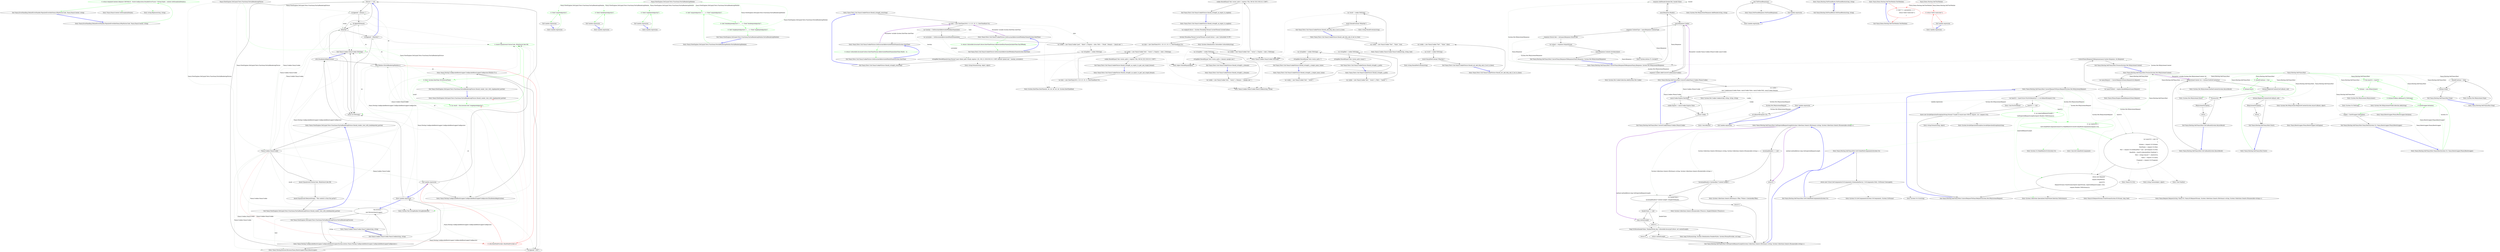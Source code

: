 digraph  {
d51 [cluster="Nancy.ErrorHandling.DefaultErrorHandler.PopulateErrorInfo(Nancy.HttpStatusCode, Nancy.NancyContext, string)", color=green, community=0, label="0: return templateContents.Replace(''[DETAILS]'', StaticConfiguration.DisableErrorTraces ? String.Empty : context.GetExceptionDetails());", span="108-108"];
d50 [cluster="Nancy.ErrorHandling.DefaultErrorHandler.PopulateErrorInfo(Nancy.HttpStatusCode, Nancy.NancyContext, string)", label="Entry Nancy.ErrorHandling.DefaultErrorHandler.PopulateErrorInfo(Nancy.HttpStatusCode, Nancy.NancyContext, string)", span="106-106"];
d52 [cluster="Nancy.ErrorHandling.DefaultErrorHandler.PopulateErrorInfo(Nancy.HttpStatusCode, Nancy.NancyContext, string)", label="Exit Nancy.ErrorHandling.DefaultErrorHandler.PopulateErrorInfo(Nancy.HttpStatusCode, Nancy.NancyContext, string)", span="106-106"];
d53 [cluster="Nancy.NancyContext.GetExceptionDetails()", label="Entry Nancy.NancyContext.GetExceptionDetails()", span="67-67"];
d54 [cluster="string.Replace(string, string)", label="Entry string.Replace(string, string)", span="0-0"];
m1_14 [cluster="Nancy.Cookies.NancyCookie.ToString()", file="NancyCookie.cs", label="Domain != null", span="65-65"];
m1_15 [cluster="Nancy.Cookies.NancyCookie.ToString()", file="NancyCookie.cs", label="sb.Append(''; domain='')", span="67-67"];
m1_16 [cluster="Nancy.Cookies.NancyCookie.ToString()", file="NancyCookie.cs", label="sb.Append(Domain)", span="68-68"];
m1_17 [cluster="Nancy.Cookies.NancyCookie.ToString()", file="NancyCookie.cs", label=HttpOnly, span="71-71"];
m1_18 [cluster="Nancy.Cookies.NancyCookie.ToString()", file="NancyCookie.cs", label="sb.Append(''; HttpOnly'')", span="73-73"];
m1_19 [cluster="Nancy.Cookies.NancyCookie.ToString()", file="NancyCookie.cs", label="return sb.ToString();", span="76-76"];
m1_24 [cluster="Nancy.ViewEngines.DotLiquid.Tests.Functional.PartialRenderingFixture.Should_render_view_with_singlequoted_partial()", color=green, community=0, file="NancyCookie.cs", label="0: Assert.Equal(result.StatusCode, HttpStatusCode.OK)", span="41-41"];
m1_26 [cluster="Nancy.ViewEngines.DotLiquid.Tests.Functional.PartialRenderingFixture.Should_render_view_with_singlequoted_partial()", file="NancyCookie.cs", label="Exit Nancy.ViewEngines.DotLiquid.Tests.Functional.PartialRenderingFixture.Should_render_view_with_singlequoted_partial()", span="34-34"];
m1_20 [cluster="Nancy.Cookies.NancyCookie.ToString()", file="NancyCookie.cs", label="Exit Nancy.Cookies.NancyCookie.ToString()", span="53-53"];
m1_13 [cluster="Nancy.Cookies.NancyCookie.ToString()", file="NancyCookie.cs", label="sb.Append('' GMT'')", span="62-62"];
m1_23 [cluster="Nancy.ViewEngines.DotLiquid.Tests.Functional.PartialRenderingFixture.Should_render_view_with_singlequoted_partial()", color=green, community=0, file="NancyCookie.cs", label="0: var result = this.browser.Get(''/singlequotedpartial'')", span="38-38"];
m1_2 [cluster="Nancy.ViewEngines.DotLiquid.Tests.Functional.PartialRenderingFixture.PartialRenderingFixture()", file="NancyCookie.cs", label="this.browser =\r\n                new Browser(bootstrapper)", span="17-18"];
m1_3 [cluster="Nancy.ViewEngines.DotLiquid.Tests.Functional.PartialRenderingFixture.PartialRenderingFixture()", file="NancyCookie.cs", label="Exit Nancy.ViewEngines.DotLiquid.Tests.Functional.PartialRenderingFixture.PartialRenderingFixture()", span="9-9"];
m1_4 [cluster="Nancy.Testing.ConfigurableBootstrapper.ConfigurableBootstrapper(System.Action<Nancy.Testing.ConfigurableBootstrapper.ConfigurableBoostrapperConfigurator>)", file="NancyCookie.cs", label="Entry Nancy.Testing.ConfigurableBootstrapper.ConfigurableBootstrapper(System.Action<Nancy.Testing.ConfigurableBootstrapper.ConfigurableBoostrapperConfigurator>)", span="42-42"];
m1_5 [cluster="Nancy.Testing.Browser.Browser(Nancy.Bootstrapper.INancyBootstrapper)", file="NancyCookie.cs", label="Entry Nancy.Testing.Browser.Browser(Nancy.Bootstrapper.INancyBootstrapper)", span="26-26"];
m1_6 [cluster="lambda expression", file="NancyCookie.cs", label="Entry lambda expression", span="11-15"];
m1_22 [cluster="Nancy.ViewEngines.DotLiquid.Tests.Functional.PartialRenderingFixture.Should_render_view_with_singlequoted_partial()", file="NancyCookie.cs", label="Entry Nancy.ViewEngines.DotLiquid.Tests.Functional.PartialRenderingFixture.Should_render_view_with_singlequoted_partial()", span="34-34"];
m1_27 [cluster="Nancy.ViewEngines.DotLiquid.Tests.Functional.PartialRenderingFixture.Should_render_view_with_doublequoted_partial()", file="NancyCookie.cs", label="Entry Nancy.ViewEngines.DotLiquid.Tests.Functional.PartialRenderingFixture.Should_render_view_with_doublequoted_partial()", span="46-46"];
m1_7 [cluster="lambda expression", file="NancyCookie.cs", label="with.DisableAutoRegistration()", span="12-12"];
m1_8 [cluster="lambda expression", file="NancyCookie.cs", label="with.Module<PartialRenderingModule>()", span="13-13"];
m1_9 [cluster="lambda expression", color=red, community=0, file="NancyCookie.cs", label="0: with.RootPathProvider<RootPathProvider>()", span="14-14"];
m1_11 [cluster="Nancy.Testing.ConfigurableBootstrapper.ConfigurableBoostrapperConfigurator.DisableAutoRegistration()", file="NancyCookie.cs", label="Entry Nancy.Testing.ConfigurableBootstrapper.ConfigurableBoostrapperConfigurator.DisableAutoRegistration()", span="577-577"];
m1_12 [cluster="Nancy.Testing.ConfigurableBootstrapper.ConfigurableBoostrapperConfigurator.Module<T>()", file="NancyCookie.cs", label="Entry Nancy.Testing.ConfigurableBootstrapper.ConfigurableBoostrapperConfigurator.Module<T>()", span="659-659"];
m1_10 [cluster="lambda expression", file="NancyCookie.cs", label="Exit lambda expression", span="11-15"];
m1_21 [cluster="System.Text.StringBuilder.StringBuilder(int)", file="NancyCookie.cs", label="Entry System.Text.StringBuilder.StringBuilder(int)", span="0-0"];
m1_25 [cluster="System.DateTime.ToUniversalTime()", color=green, community=0, file="NancyCookie.cs", label="0: Entry System.DateTime.ToUniversalTime()", span="0-0"];
m1_0 [cluster="Nancy.Cookies.NancyCookie.NancyCookie(string, string)", file="NancyCookie.cs", label="Entry Nancy.Cookies.NancyCookie.NancyCookie(string, string)", span="10-10"];
m1_1 [cluster="Nancy.Cookies.NancyCookie.NancyCookie(string, string)", file="NancyCookie.cs", label="Exit Nancy.Cookies.NancyCookie.NancyCookie(string, string)", span="10-10"];
m1_38 [cluster="lambda expression", color=green, community=0, file="NancyCookie.cs", label="0: View[''unquotedpartial'']", span="62-62"];
m1_37 [cluster="lambda expression", file="NancyCookie.cs", label="Entry lambda expression", span="62-62"];
m1_39 [cluster="lambda expression", file="NancyCookie.cs", label="Exit lambda expression", span="62-62"];
m1_41 [cluster="lambda expression", color=green, community=0, file="NancyCookie.cs", label="0: View[''doublequotedpartial'']", span="64-64"];
m1_40 [cluster="lambda expression", file="NancyCookie.cs", label="Entry lambda expression", span="64-64"];
m1_42 [cluster="lambda expression", file="NancyCookie.cs", label="Exit lambda expression", span="64-64"];
m1_44 [cluster="lambda expression", color=green, community=0, file="NancyCookie.cs", label="0: View[''singlequotedpartial'']", span="66-66"];
m1_43 [cluster="lambda expression", file="NancyCookie.cs", label="Entry lambda expression", span="66-66"];
m1_45 [cluster="lambda expression", file="NancyCookie.cs", label="Exit lambda expression", span="66-66"];
m1_28 [cluster="Nancy.ViewEngines.DotLiquid.Tests.Functional.PartialRenderingFixture.Should_render_view_with_doublequoted_partial()", file="NancyCookie.cs", label="Nancy.Cookies.NancyCookie", span=""];
m1_29 [cluster="Nancy.ViewEngines.DotLiquid.Tests.Functional.PartialRenderingFixture.Should_render_view_with_doublequoted_partial()", file="NancyCookie.cs", label="Assert.Equal(result.StatusCode, HttpStatusCode.OK)", span="53-53"];
m1_30 [cluster="Nancy.ViewEngines.DotLiquid.Tests.Functional.PartialRenderingFixture.Should_render_view_with_doublequoted_partial()", file="NancyCookie.cs", label="Assert.Equal(result.Body.AsString(), ''This content is from the partial'')", span="54-54"];
m1_31 [cluster="Nancy.ViewEngines.DotLiquid.Tests.Functional.PartialRenderingFixture.Should_render_view_with_doublequoted_partial()", file="NancyCookie.cs", label="Exit Nancy.ViewEngines.DotLiquid.Tests.Functional.PartialRenderingFixture.Should_render_view_with_doublequoted_partial()", span="46-46"];
m1_32 [cluster="Nancy.ViewEngines.DotLiquid.Tests.Functional.PartialRenderingModule.PartialRenderingModule()", file="NancyCookie.cs", label="Entry Nancy.ViewEngines.DotLiquid.Tests.Functional.PartialRenderingModule.PartialRenderingModule()", span="60-60"];
m1_33 [cluster="Nancy.ViewEngines.DotLiquid.Tests.Functional.PartialRenderingModule.PartialRenderingModule()", color=green, community=0, file="NancyCookie.cs", label="0: Get[''/unquotedpartial''] = _ => View[''unquotedpartial'']", span="62-62"];
m1_34 [cluster="Nancy.ViewEngines.DotLiquid.Tests.Functional.PartialRenderingModule.PartialRenderingModule()", color=green, community=0, file="NancyCookie.cs", label="0: Get[''/doublequotedpartial''] = _ => View[''doublequotedpartial'']", span="64-64"];
m1_35 [cluster="Nancy.ViewEngines.DotLiquid.Tests.Functional.PartialRenderingModule.PartialRenderingModule()", color=green, community=0, file="NancyCookie.cs", label="0: Get[''/singlequotedpartial''] = _ => View[''singlequotedpartial'']", span="66-66"];
m1_36 [cluster="Nancy.ViewEngines.DotLiquid.Tests.Functional.PartialRenderingModule.PartialRenderingModule()", file="NancyCookie.cs", label="Exit Nancy.ViewEngines.DotLiquid.Tests.Functional.PartialRenderingModule.PartialRenderingModule()", span="60-60"];
m1_46 [file="NancyCookie.cs", label="Nancy.ViewEngines.DotLiquid.Tests.Functional.PartialRenderingFixture", span=""];
m1_47 [file="NancyCookie.cs", label="Nancy.ViewEngines.DotLiquid.Tests.Functional.PartialRenderingModule", span=""];
m2_32 [cluster="Nancy.Tests.Unit.NancyCookieFixture.Should_stringify_everyting()", file="NancyCookieFixture.cs", label="Entry Nancy.Tests.Unit.NancyCookieFixture.Should_stringify_everyting()", span="84-84"];
m2_33 [cluster="Nancy.Tests.Unit.NancyCookieFixture.Should_stringify_everyting()", file="NancyCookieFixture.cs", label="var date = new DateTime(2016, 11, 8, 9, 10, 11, DateTimeKind.Utc)", span="87-87"];
m2_34 [cluster="Nancy.Tests.Unit.NancyCookieFixture.Should_stringify_everyting()", file="NancyCookieFixture.cs", label="var tuesday = GetInvariantAbbreviatedWeekdayName(date)", span="88-88"];
m2_35 [cluster="Nancy.Tests.Unit.NancyCookieFixture.Should_stringify_everyting()", file="NancyCookieFixture.cs", label="var november = GetInvariantAbbreviatedMonthName(date)", span="89-89"];
m2_36 [cluster="Nancy.Tests.Unit.NancyCookieFixture.Should_stringify_everyting()", file="NancyCookieFixture.cs", label="var cookie = new NancyCookie(''paul'', ''blind'') { Expires = date, Path = ''/frank'', Domain = ''gmail.com'' }", span="90-90"];
m2_38 [cluster="Nancy.Tests.Unit.NancyCookieFixture.Should_stringify_everyting()", file="NancyCookieFixture.cs", label="stringified.ShouldEqual(string.Format(''paul=blind; path=/frank; expires={0}, 08-{1}-2016 09:10:11 GMT; domain=gmail.com'', tuesday, november))", span="96-96"];
m2_37 [cluster="Nancy.Tests.Unit.NancyCookieFixture.Should_stringify_everyting()", file="NancyCookieFixture.cs", label="var stringified = cookie.ToString()", span="93-93"];
m2_39 [cluster="Nancy.Tests.Unit.NancyCookieFixture.Should_stringify_everyting()", file="NancyCookieFixture.cs", label="Exit Nancy.Tests.Unit.NancyCookieFixture.Should_stringify_everyting()", span="84-84"];
m2_7 [cluster="object.ShouldEqual(object)", file="NancyCookieFixture.cs", label="Entry object.ShouldEqual(object)", span="80-80"];
m2_41 [cluster="Nancy.Tests.Unit.NancyCookieFixture.GetInvariantAbbreviatedMonthName(System.DateTime)", file="NancyCookieFixture.cs", label="Entry Nancy.Tests.Unit.NancyCookieFixture.GetInvariantAbbreviatedMonthName(System.DateTime)", span="119-119"];
m2_56 [cluster="Nancy.Tests.Unit.NancyCookieFixture.GetInvariantAbbreviatedMonthName(System.DateTime)", color=green, community=0, file="NancyCookieFixture.cs", label="0: return CultureInfo.InvariantCulture.DateTimeFormat.AbbreviatedMonthNames[dateTime.Month - 1];", span="121-121"];
m2_57 [cluster="Nancy.Tests.Unit.NancyCookieFixture.GetInvariantAbbreviatedMonthName(System.DateTime)", file="NancyCookieFixture.cs", label="Exit Nancy.Tests.Unit.NancyCookieFixture.GetInvariantAbbreviatedMonthName(System.DateTime)", span="119-119"];
m2_5 [cluster="Nancy.Cookies.NancyCookie.NancyCookie(string, string)", file="NancyCookieFixture.cs", label="Entry Nancy.Cookies.NancyCookie.NancyCookie(string, string)", span="10-10"];
m2_50 [cluster="Nancy.Tests.Unit.NancyCookieFixture.Should_add_http_only_if_set_to_true()", file="NancyCookieFixture.cs", label="Entry Nancy.Tests.Unit.NancyCookieFixture.Should_add_http_only_if_set_to_true()", span="110-110"];
m2_51 [cluster="Nancy.Tests.Unit.NancyCookieFixture.Should_add_http_only_if_set_to_true()", file="NancyCookieFixture.cs", label="var cookie = new NancyCookie(''Test'', ''Value'', true)", span="112-112"];
m2_52 [cluster="Nancy.Tests.Unit.NancyCookieFixture.Should_add_http_only_if_set_to_true()", file="NancyCookieFixture.cs", label="var result = cookie.ToString()", span="114-114"];
m2_53 [cluster="Nancy.Tests.Unit.NancyCookieFixture.Should_add_http_only_if_set_to_true()", file="NancyCookieFixture.cs", label="result.ShouldContain(''HttpOnly'')", span="116-116"];
m2_54 [cluster="Nancy.Tests.Unit.NancyCookieFixture.Should_add_http_only_if_set_to_true()", file="NancyCookieFixture.cs", label="Exit Nancy.Tests.Unit.NancyCookieFixture.Should_add_http_only_if_set_to_true()", span="110-110"];
m2_14 [cluster="Nancy.Tests.Unit.NancyCookieFixture.Should_stringify_an_expiry_to_english()", file="NancyCookieFixture.cs", label="Entry Nancy.Tests.Unit.NancyCookieFixture.Should_stringify_an_expiry_to_english()", span="36-36"];
m2_15 [cluster="Nancy.Tests.Unit.NancyCookieFixture.Should_stringify_an_expiry_to_english()", file="NancyCookieFixture.cs", label="var originalCulture = System.Threading.Thread.CurrentThread.CurrentCulture", span="38-38"];
m2_16 [cluster="Nancy.Tests.Unit.NancyCookieFixture.Should_stringify_an_expiry_to_english()", file="NancyCookieFixture.cs", label="System.Threading.Thread.CurrentThread.CurrentCulture = new CultureInfo(''fr-FR'')", span="42-42"];
m2_17 [cluster="Nancy.Tests.Unit.NancyCookieFixture.Should_stringify_an_expiry_to_english()", file="NancyCookieFixture.cs", label="var date = new DateTime(2015, 10, 8, 9, 10, 11, DateTimeKind.Utc)", span="43-43"];
m2_18 [cluster="Nancy.Tests.Unit.NancyCookieFixture.Should_stringify_an_expiry_to_english()", file="NancyCookieFixture.cs", label="var cookie = new NancyCookie(''leto'', ''worm'') { Expires = date }.ToString()", span="46-46"];
m2_19 [cluster="Nancy.Tests.Unit.NancyCookieFixture.Should_stringify_an_expiry_to_english()", file="NancyCookieFixture.cs", label="cookie.ShouldEqual(''leto=worm; path=/; expires=Thu, 08-Oct-2015 09:10:11 GMT'')", span="49-49"];
m2_20 [cluster="Nancy.Tests.Unit.NancyCookieFixture.Should_stringify_an_expiry_to_english()", file="NancyCookieFixture.cs", label="Exit Nancy.Tests.Unit.NancyCookieFixture.Should_stringify_an_expiry_to_english()", span="36-36"];
m2_8 [cluster="Nancy.Tests.Unit.NancyCookieFixture.Should_stringify_an_expiry_to_gmt_and_stupid_format()", file="NancyCookieFixture.cs", label="Entry Nancy.Tests.Unit.NancyCookieFixture.Should_stringify_an_expiry_to_gmt_and_stupid_format()", span="23-23"];
m2_9 [cluster="Nancy.Tests.Unit.NancyCookieFixture.Should_stringify_an_expiry_to_gmt_and_stupid_format()", file="NancyCookieFixture.cs", label="var date = new DateTime(2015, 10, 8, 9, 10, 11, DateTimeKind.Utc)", span="26-26"];
m2_10 [cluster="Nancy.Tests.Unit.NancyCookieFixture.Should_stringify_an_expiry_to_gmt_and_stupid_format()", file="NancyCookieFixture.cs", label="var cookie = new NancyCookie(''leto'', ''worm'') { Expires = date }.ToString()", span="29-29"];
m2_11 [cluster="Nancy.Tests.Unit.NancyCookieFixture.Should_stringify_an_expiry_to_gmt_and_stupid_format()", file="NancyCookieFixture.cs", label="cookie.ShouldEqual(''leto=worm; path=/; expires=Thu, 08-Oct-2015 09:10:11 GMT'')", span="32-32"];
m2_12 [cluster="Nancy.Tests.Unit.NancyCookieFixture.Should_stringify_an_expiry_to_gmt_and_stupid_format()", file="NancyCookieFixture.cs", label="Exit Nancy.Tests.Unit.NancyCookieFixture.Should_stringify_an_expiry_to_gmt_and_stupid_format()", span="23-23"];
m2_42 [cluster="string.Format(string, object, object)", file="NancyCookieFixture.cs", label="Entry string.Format(string, object, object)", span="0-0"];
m2_40 [cluster="Nancy.Tests.Unit.NancyCookieFixture.GetInvariantAbbreviatedWeekdayName(System.DateTime)", file="NancyCookieFixture.cs", label="Entry Nancy.Tests.Unit.NancyCookieFixture.GetInvariantAbbreviatedWeekdayName(System.DateTime)", span="124-124"];
m2_58 [cluster="Nancy.Tests.Unit.NancyCookieFixture.GetInvariantAbbreviatedWeekdayName(System.DateTime)", color=green, community=0, file="NancyCookieFixture.cs", label="0: return CultureInfo.InvariantCulture.DateTimeFormat.AbbreviatedDayNames[(int)dateTime.DayOfWeek];", span="126-126"];
m2_59 [cluster="Nancy.Tests.Unit.NancyCookieFixture.GetInvariantAbbreviatedWeekdayName(System.DateTime)", file="NancyCookieFixture.cs", label="Exit Nancy.Tests.Unit.NancyCookieFixture.GetInvariantAbbreviatedWeekdayName(System.DateTime)", span="124-124"];
m2_6 [cluster="Nancy.Cookies.NancyCookie.ToString()", file="NancyCookieFixture.cs", label="Entry Nancy.Cookies.NancyCookie.ToString()", span="53-53"];
m2_43 [cluster="Nancy.Tests.Unit.NancyCookieFixture.Should_not_add_http_only_if_set_to_false()", file="NancyCookieFixture.cs", label="Entry Nancy.Tests.Unit.NancyCookieFixture.Should_not_add_http_only_if_set_to_false()", span="100-100"];
m2_44 [cluster="Nancy.Tests.Unit.NancyCookieFixture.Should_not_add_http_only_if_set_to_false()", file="NancyCookieFixture.cs", label="var cookie = new NancyCookie(''Test'', ''Value'', false)", span="102-102"];
m2_45 [cluster="Nancy.Tests.Unit.NancyCookieFixture.Should_not_add_http_only_if_set_to_false()", file="NancyCookieFixture.cs", label="var result = cookie.ToString()", span="104-104"];
m2_46 [cluster="Nancy.Tests.Unit.NancyCookieFixture.Should_not_add_http_only_if_set_to_false()", file="NancyCookieFixture.cs", label="result.ShouldNotContain(''HttpOnly'')", span="106-106"];
m2_47 [cluster="Nancy.Tests.Unit.NancyCookieFixture.Should_not_add_http_only_if_set_to_false()", file="NancyCookieFixture.cs", label="Exit Nancy.Tests.Unit.NancyCookieFixture.Should_not_add_http_only_if_set_to_false()", span="100-100"];
m2_13 [cluster="System.DateTime.DateTime(int, int, int, int, int, int, System.DateTimeKind)", file="NancyCookieFixture.cs", label="Entry System.DateTime.DateTime(int, int, int, int, int, int, System.DateTimeKind)", span="0-0"];
m2_27 [cluster="Nancy.Tests.Unit.NancyCookieFixture.Should_stringify_a_path()", file="NancyCookieFixture.cs", label="Entry Nancy.Tests.Unit.NancyCookieFixture.Should_stringify_a_path()", span="71-71"];
m2_28 [cluster="Nancy.Tests.Unit.NancyCookieFixture.Should_stringify_a_path()", file="NancyCookieFixture.cs", label="var cookie = new NancyCookie(''leto'', ''worm'') { Path = ''/nancy'' }", span="74-74"];
m2_29 [cluster="Nancy.Tests.Unit.NancyCookieFixture.Should_stringify_a_path()", file="NancyCookieFixture.cs", label="var stringified = cookie.ToString()", span="77-77"];
m2_30 [cluster="Nancy.Tests.Unit.NancyCookieFixture.Should_stringify_a_path()", file="NancyCookieFixture.cs", label="stringified.ShouldEqual(''leto=worm; path=/nancy'')", span="80-80"];
m2_31 [cluster="Nancy.Tests.Unit.NancyCookieFixture.Should_stringify_a_path()", file="NancyCookieFixture.cs", label="Exit Nancy.Tests.Unit.NancyCookieFixture.Should_stringify_a_path()", span="71-71"];
m2_49 [cluster="string.ShouldNotContain(string)", file="NancyCookieFixture.cs", label="Entry string.ShouldNotContain(string)", span="60-60"];
m2_22 [cluster="Nancy.Tests.Unit.NancyCookieFixture.Should_stringify_a_domain()", file="NancyCookieFixture.cs", label="Entry Nancy.Tests.Unit.NancyCookieFixture.Should_stringify_a_domain()", span="58-58"];
m2_23 [cluster="Nancy.Tests.Unit.NancyCookieFixture.Should_stringify_a_domain()", file="NancyCookieFixture.cs", label="var cookie = new NancyCookie(''leto'', ''worm'') { Domain = ''google.com'' }", span="61-61"];
m2_24 [cluster="Nancy.Tests.Unit.NancyCookieFixture.Should_stringify_a_domain()", file="NancyCookieFixture.cs", label="var stringified = cookie.ToString()", span="64-64"];
m2_25 [cluster="Nancy.Tests.Unit.NancyCookieFixture.Should_stringify_a_domain()", file="NancyCookieFixture.cs", label="stringified.ShouldEqual(''leto=worm; path=/; domain=google.com'')", span="67-67"];
m2_26 [cluster="Nancy.Tests.Unit.NancyCookieFixture.Should_stringify_a_domain()", file="NancyCookieFixture.cs", label="Exit Nancy.Tests.Unit.NancyCookieFixture.Should_stringify_a_domain()", span="58-58"];
m2_55 [cluster="string.ShouldContain(string)", file="NancyCookieFixture.cs", label="Entry string.ShouldContain(string)", span="55-55"];
m2_0 [cluster="Nancy.Tests.Unit.NancyCookieFixture.Should_stringify_a_simple_name_value()", file="NancyCookieFixture.cs", label="Entry Nancy.Tests.Unit.NancyCookieFixture.Should_stringify_a_simple_name_value()", span="10-10"];
m2_1 [cluster="Nancy.Tests.Unit.NancyCookieFixture.Should_stringify_a_simple_name_value()", file="NancyCookieFixture.cs", label="var cookie = new NancyCookie(''leto'', ''worm'')", span="13-13"];
m2_2 [cluster="Nancy.Tests.Unit.NancyCookieFixture.Should_stringify_a_simple_name_value()", file="NancyCookieFixture.cs", label="var stringified = cookie.ToString()", span="16-16"];
m2_3 [cluster="Nancy.Tests.Unit.NancyCookieFixture.Should_stringify_a_simple_name_value()", file="NancyCookieFixture.cs", label="stringified.ShouldEqual(''leto=worm; path=/'')", span="19-19"];
m2_4 [cluster="Nancy.Tests.Unit.NancyCookieFixture.Should_stringify_a_simple_name_value()", file="NancyCookieFixture.cs", label="Exit Nancy.Tests.Unit.NancyCookieFixture.Should_stringify_a_simple_name_value()", span="10-10"];
m2_48 [cluster="Nancy.Cookies.NancyCookie.NancyCookie(string, string, bool)", file="NancyCookieFixture.cs", label="Entry Nancy.Cookies.NancyCookie.NancyCookie(string, string, bool)", span="15-15"];
m2_21 [cluster="System.Globalization.CultureInfo.CultureInfo(string)", file="NancyCookieFixture.cs", label="Entry System.Globalization.CultureInfo.CultureInfo(string)", span="0-0"];
m3_97 [cluster="System.Net.HttpListenerResponse.AddHeader(string, string)", file="NancyHost.cs", label="Entry System.Net.HttpListenerResponse.AddHeader(string, string)", span="0-0"];
m3_106 [cluster="System.Net.Cookie.Cookie(string, string, string, string)", file="NancyHost.cs", label="Entry System.Net.Cookie.Cookie(string, string, string, string)", span="0-0"];
m3_62 [cluster="Unk.GetUrlAndPathComponents", file="NancyHost.cs", label="Entry Unk.GetUrlAndPathComponents", span=""];
m3_87 [cluster="long.TryParse(string, System.Globalization.NumberStyles, System.IFormatProvider, out long)", file="NancyHost.cs", label="Entry long.TryParse(string, System.Globalization.NumberStyles, System.IFormatProvider, out long)", span="0-0"];
m3_67 [cluster="Nancy.Request.Request(string, Nancy.Url, Nancy.IO.RequestStream, System.Collections.Generic.IDictionary<string, System.Collections.Generic.IEnumerable<string>>)", file="NancyHost.cs", label="Entry Nancy.Request.Request(string, Nancy.Url, Nancy.IO.RequestStream, System.Collections.Generic.IDictionary<string, System.Collections.Generic.IEnumerable<string>>)", span="46-46"];
m3_37 [cluster="Nancy.INancyEngine.HandleRequest(Nancy.Request)", file="NancyHost.cs", label="Entry Nancy.INancyEngine.HandleRequest(Nancy.Request)", span="34-34"];
m3_47 [cluster="System.Uri.Uri(string)", file="NancyHost.cs", label="Entry System.Uri.Uri(string)", span="0-0"];
m3_68 [cluster="Nancy.IO.RequestStream.FromStream(System.IO.Stream, long, bool)", file="NancyHost.cs", label="Entry Nancy.IO.RequestStream.FromStream(System.IO.Stream, long, bool)", span="224-224"];
m3_30 [cluster="System.Net.HttpListener.EndGetContext(System.IAsyncResult)", file="NancyHost.cs", label="Entry System.Net.HttpListener.EndGetContext(System.IAsyncResult)", span="0-0"];
m3_72 [cluster="Unk.IsBaseOf", file="NancyHost.cs", label="Entry Unk.IsBaseOf", span=""];
m3_10 [cluster="System.Uri.ToString()", file="NancyHost.cs", label="Entry System.Uri.ToString()", span="0-0"];
m3_14 [cluster="Nancy.Hosting.Self.NancyHost.Start()", file="NancyHost.cs", label="Entry Nancy.Hosting.Self.NancyHost.Start()", span="44-44"];
m3_15 [cluster="Nancy.Hosting.Self.NancyHost.Start()", color=green, community=0, file="NancyHost.cs", label="0: shouldContinue = true", span="46-46"];
m3_16 [cluster="Nancy.Hosting.Self.NancyHost.Start()", color=green, community=0, file="NancyHost.cs", label="0: listener.Start()", span="48-48"];
m3_17 [cluster="Nancy.Hosting.Self.NancyHost.Start()", file="NancyHost.cs", label="listener.BeginGetContext(GotCallback, null)", span="51-51"];
m3_18 [cluster="Nancy.Hosting.Self.NancyHost.Start()", file="NancyHost.cs", label=HttpListenerException, span="53-53"];
m3_19 [cluster="Nancy.Hosting.Self.NancyHost.Start()", file="NancyHost.cs", label="return;", span="56-56"];
m3_20 [cluster="Nancy.Hosting.Self.NancyHost.Start()", file="NancyHost.cs", label="Exit Nancy.Hosting.Self.NancyHost.Start()", span="44-44"];
m3_59 [cluster="string.Format(string, object)", file="NancyHost.cs", label="Entry string.Format(string, object)", span="0-0"];
m3_36 [cluster="Nancy.Hosting.Self.NancyHost.ConvertRequestToNancyRequest(System.Net.HttpListenerRequest)", file="NancyHost.cs", label="Entry Nancy.Hosting.Self.NancyHost.ConvertRequestToNancyRequest(System.Net.HttpListenerRequest)", span="99-99"];
m3_52 [cluster="Nancy.Hosting.Self.NancyHost.ConvertRequestToNancyRequest(System.Net.HttpListenerRequest)", color=green, community=0, file="NancyHost.cs", label="0: var expectedRequestLength =\r\n                GetExpectedRequestLength(request.Headers.ToDictionary())", span="108-109"];
m3_50 [cluster="Nancy.Hosting.Self.NancyHost.ConvertRequestToNancyRequest(System.Net.HttpListenerRequest)", file="NancyHost.cs", label="baseUri == null", span="103-103"];
m3_53 [cluster="Nancy.Hosting.Self.NancyHost.ConvertRequestToNancyRequest(System.Net.HttpListenerRequest)", color=green, community=0, file="NancyHost.cs", label="0: var relativeUrl =\r\n                GetUrlAndPathComponents(baseUri).MakeRelativeUri(GetUrlAndPathComponents(request.Url))", span="111-112"];
m3_55 [cluster="Nancy.Hosting.Self.NancyHost.ConvertRequestToNancyRequest(System.Net.HttpListenerRequest)", file="NancyHost.cs", label="return new Request(\r\n                request.HttpMethod,\r\n                nancyUrl,\r\n                RequestStream.FromStream(request.InputStream, expectedRequestLength, true),\r\n                request.Headers.ToDictionary());", span="125-129"];
m3_49 [cluster="Nancy.Hosting.Self.NancyHost.ConvertRequestToNancyRequest(System.Net.HttpListenerRequest)", file="NancyHost.cs", label="var baseUri = baseUriList.FirstOrDefault(uri => uri.IsBaseOf(request.Url))", span="101-101"];
m3_54 [cluster="Nancy.Hosting.Self.NancyHost.ConvertRequestToNancyRequest(System.Net.HttpListenerRequest)", file="NancyHost.cs", label="var nancyUrl = new Url\r\n            {\r\n                Scheme = request.Url.Scheme,\r\n                HostName = request.Url.Host,\r\n                Port = request.Url.IsDefaultPort ? null : (int?)request.Url.Port,\r\n                BasePath = baseUri.AbsolutePath.TrimEnd('/'),\r\n                Path = string.Concat(''/'', relativeUrl),\r\n                Query = request.Url.Query,\r\n                Fragment = request.Url.Fragment,\r\n            }", span="114-123"];
m3_51 [cluster="Nancy.Hosting.Self.NancyHost.ConvertRequestToNancyRequest(System.Net.HttpListenerRequest)", file="NancyHost.cs", label="throw new InvalidOperationException(String.Format(''Unable to locate base URI for request: {0}'',request.Url));", span="105-105"];
m3_56 [cluster="Nancy.Hosting.Self.NancyHost.ConvertRequestToNancyRequest(System.Net.HttpListenerRequest)", file="NancyHost.cs", label="Exit Nancy.Hosting.Self.NancyHost.ConvertRequestToNancyRequest(System.Net.HttpListenerRequest)", span="99-99"];
m3_48 [cluster="System.Uri.GetComponents(System.UriComponents, System.UriFormat)", file="NancyHost.cs", label="Entry System.Uri.GetComponents(System.UriComponents, System.UriFormat)", span="0-0"];
m3_61 [cluster="Nancy.Hosting.Self.NancyHost.GetExpectedRequestLength(System.Collections.Generic.IDictionary<string, System.Collections.Generic.IEnumerable<string>>)", file="NancyHost.cs", label="Entry Nancy.Hosting.Self.NancyHost.GetExpectedRequestLength(System.Collections.Generic.IDictionary<string, System.Collections.Generic.IEnumerable<string>>)", span="132-132"];
m3_73 [cluster="Nancy.Hosting.Self.NancyHost.GetExpectedRequestLength(System.Collections.Generic.IDictionary<string, System.Collections.Generic.IEnumerable<string>>)", file="NancyHost.cs", label="incomingHeaders == null", span="134-134"];
m3_75 [cluster="Nancy.Hosting.Self.NancyHost.GetExpectedRequestLength(System.Collections.Generic.IDictionary<string, System.Collections.Generic.IEnumerable<string>>)", file="NancyHost.cs", label="!incomingHeaders.ContainsKey(''Content-Length'')", span="139-139"];
m3_77 [cluster="Nancy.Hosting.Self.NancyHost.GetExpectedRequestLength(System.Collections.Generic.IDictionary<string, System.Collections.Generic.IEnumerable<string>>)", file="NancyHost.cs", label="var headerValue =\r\n                incomingHeaders[''Content-Length''].SingleOrDefault()", span="144-145"];
m3_74 [cluster="Nancy.Hosting.Self.NancyHost.GetExpectedRequestLength(System.Collections.Generic.IDictionary<string, System.Collections.Generic.IEnumerable<string>>)", file="NancyHost.cs", label="return 0;", span="136-136"];
m3_80 [cluster="Nancy.Hosting.Self.NancyHost.GetExpectedRequestLength(System.Collections.Generic.IDictionary<string, System.Collections.Generic.IEnumerable<string>>)", file="NancyHost.cs", label="long contentLength", span="152-152"];
m3_76 [cluster="Nancy.Hosting.Self.NancyHost.GetExpectedRequestLength(System.Collections.Generic.IDictionary<string, System.Collections.Generic.IEnumerable<string>>)", file="NancyHost.cs", label="return 0;", span="141-141"];
m3_79 [cluster="Nancy.Hosting.Self.NancyHost.GetExpectedRequestLength(System.Collections.Generic.IDictionary<string, System.Collections.Generic.IEnumerable<string>>)", file="NancyHost.cs", label="return 0;", span="149-149"];
m3_82 [cluster="Nancy.Hosting.Self.NancyHost.GetExpectedRequestLength(System.Collections.Generic.IDictionary<string, System.Collections.Generic.IEnumerable<string>>)", file="NancyHost.cs", label="return 0;", span="155-155"];
m3_83 [cluster="Nancy.Hosting.Self.NancyHost.GetExpectedRequestLength(System.Collections.Generic.IDictionary<string, System.Collections.Generic.IEnumerable<string>>)", file="NancyHost.cs", label="return contentLength;", span="158-158"];
m3_78 [cluster="Nancy.Hosting.Self.NancyHost.GetExpectedRequestLength(System.Collections.Generic.IDictionary<string, System.Collections.Generic.IEnumerable<string>>)", file="NancyHost.cs", label="headerValue == null", span="147-147"];
m3_81 [cluster="Nancy.Hosting.Self.NancyHost.GetExpectedRequestLength(System.Collections.Generic.IDictionary<string, System.Collections.Generic.IEnumerable<string>>)", file="NancyHost.cs", label="!long.TryParse(headerValue, NumberStyles.Any, CultureInfo.InvariantCulture, out contentLength)", span="153-153"];
m3_84 [cluster="Nancy.Hosting.Self.NancyHost.GetExpectedRequestLength(System.Collections.Generic.IDictionary<string, System.Collections.Generic.IEnumerable<string>>)", file="NancyHost.cs", label="Exit Nancy.Hosting.Self.NancyHost.GetExpectedRequestLength(System.Collections.Generic.IDictionary<string, System.Collections.Generic.IEnumerable<string>>)", span="132-132"];
m3_64 [cluster="Nancy.Url.Url()", file="NancyHost.cs", label="Entry Nancy.Url.Url()", span="14-14"];
m3_99 [cluster="System.Net.CookieCollection.Add(System.Net.Cookie)", file="NancyHost.cs", label="Entry System.Net.CookieCollection.Add(System.Net.Cookie)", span="0-0"];
m3_13 [cluster="Nancy.Bootstrapper.INancyBootstrapper.GetEngine()", file="NancyHost.cs", label="Entry Nancy.Bootstrapper.INancyBootstrapper.GetEngine()", span="16-16"];
m3_38 [cluster="Nancy.Hosting.Self.NancyHost.ConvertNancyResponseToResponse(Nancy.Response, System.Net.HttpListenerResponse)", file="NancyHost.cs", label="Entry Nancy.Hosting.Self.NancyHost.ConvertNancyResponseToResponse(Nancy.Response, System.Net.HttpListenerResponse)", span="161-161"];
m3_88 [cluster="Nancy.Hosting.Self.NancyHost.ConvertNancyResponseToResponse(Nancy.Response, System.Net.HttpListenerResponse)", file="NancyHost.cs", label="nancyResponse.Headers", span="163-163"];
m3_89 [cluster="Nancy.Hosting.Self.NancyHost.ConvertNancyResponseToResponse(Nancy.Response, System.Net.HttpListenerResponse)", file="NancyHost.cs", label="response.AddHeader(header.Key, header.Value)", span="165-165"];
m3_90 [cluster="Nancy.Hosting.Self.NancyHost.ConvertNancyResponseToResponse(Nancy.Response, System.Net.HttpListenerResponse)", file="NancyHost.cs", label="nancyResponse.Cookies", span="168-168"];
m3_91 [cluster="Nancy.Hosting.Self.NancyHost.ConvertNancyResponseToResponse(Nancy.Response, System.Net.HttpListenerResponse)", file="NancyHost.cs", label="response.Cookies.Add(ConvertCookie(nancyCookie))", span="170-170"];
m3_92 [cluster="Nancy.Hosting.Self.NancyHost.ConvertNancyResponseToResponse(Nancy.Response, System.Net.HttpListenerResponse)", file="NancyHost.cs", label="response.ContentType = nancyResponse.ContentType", span="173-173"];
m3_93 [cluster="Nancy.Hosting.Self.NancyHost.ConvertNancyResponseToResponse(Nancy.Response, System.Net.HttpListenerResponse)", file="NancyHost.cs", label="response.StatusCode = (int)nancyResponse.StatusCode", span="174-174"];
m3_94 [cluster="Nancy.Hosting.Self.NancyHost.ConvertNancyResponseToResponse(Nancy.Response, System.Net.HttpListenerResponse)", file="NancyHost.cs", label="var output = response.OutputStream", span="176-176"];
m3_95 [cluster="Nancy.Hosting.Self.NancyHost.ConvertNancyResponseToResponse(Nancy.Response, System.Net.HttpListenerResponse)", file="NancyHost.cs", label="nancyResponse.Contents.Invoke(output)", span="178-178"];
m3_96 [cluster="Nancy.Hosting.Self.NancyHost.ConvertNancyResponseToResponse(Nancy.Response, System.Net.HttpListenerResponse)", file="NancyHost.cs", label="Exit Nancy.Hosting.Self.NancyHost.ConvertNancyResponseToResponse(Nancy.Response, System.Net.HttpListenerResponse)", span="161-161"];
m3_100 [cluster="System.Action<T>.Invoke(T)", file="NancyHost.cs", label="Entry System.Action<T>.Invoke(T)", span="0-0"];
m3_58 [cluster="System.InvalidOperationException.InvalidOperationException(string)", file="NancyHost.cs", label="Entry System.InvalidOperationException.InvalidOperationException(string)", span="0-0"];
m3_60 [cluster="System.Collections.Specialized.NameValueCollection.ToDictionary()", file="NancyHost.cs", label="Entry System.Collections.Specialized.NameValueCollection.ToDictionary()", span="8-8"];
m3_12 [cluster="Nancy.Bootstrapper.INancyBootstrapper.Initialise()", file="NancyHost.cs", label="Entry Nancy.Bootstrapper.INancyBootstrapper.Initialise()", span="10-10"];
m3_11 [cluster="System.Net.HttpListenerPrefixCollection.Add(string)", file="NancyHost.cs", label="Entry System.Net.HttpListenerPrefixCollection.Add(string)", span="0-0"];
m3_63 [cluster="System.Uri.MakeRelativeUri(System.Uri)", file="NancyHost.cs", label="Entry System.Uri.MakeRelativeUri(System.Uri)", span="0-0"];
m3_86 [cluster="System.Collections.Generic.IEnumerable<TSource>.SingleOrDefault<TSource>()", file="NancyHost.cs", label="Entry System.Collections.Generic.IEnumerable<TSource>.SingleOrDefault<TSource>()", span="0-0"];
m3_43 [cluster="System.Net.HttpListener.Stop()", file="NancyHost.cs", label="Entry System.Net.HttpListener.Stop()", span="0-0"];
m3_66 [cluster="string.Concat(object, object)", file="NancyHost.cs", label="Entry string.Concat(object, object)", span="0-0"];
m3_39 [cluster="Nancy.Hosting.Self.NancyHost.Stop()", file="NancyHost.cs", label="Entry Nancy.Hosting.Self.NancyHost.Stop()", span="85-85"];
m3_40 [cluster="Nancy.Hosting.Self.NancyHost.Stop()", file="NancyHost.cs", label="shouldContinue = false", span="87-87"];
m3_41 [cluster="Nancy.Hosting.Self.NancyHost.Stop()", file="NancyHost.cs", label="listener.Stop()", span="88-88"];
m3_42 [cluster="Nancy.Hosting.Self.NancyHost.Stop()", file="NancyHost.cs", label="Exit Nancy.Hosting.Self.NancyHost.Stop()", span="85-85"];
m3_85 [cluster="System.Collections.Generic.IDictionary<TKey, TValue>.ContainsKey(TKey)", file="NancyHost.cs", label="Entry System.Collections.Generic.IDictionary<TKey, TValue>.ContainsKey(TKey)", span="0-0"];
m3_69 [cluster="lambda expression", file="NancyHost.cs", label="Entry lambda expression", span="101-101"];
m3_70 [cluster="lambda expression", file="NancyHost.cs", label="uri.IsBaseOf(request.Url)", span="101-101"];
m3_71 [cluster="lambda expression", file="NancyHost.cs", label="Exit lambda expression", span="101-101"];
m3_57 [cluster="Unk.FirstOrDefault", file="NancyHost.cs", label="Entry Unk.FirstOrDefault", span=""];
m3_21 [cluster="System.Net.HttpListener.Start()", file="NancyHost.cs", label="Entry System.Net.HttpListener.Start()", span="0-0"];
m3_98 [cluster="Nancy.Hosting.Self.NancyHost.ConvertCookie(Nancy.Cookies.INancyCookie)", file="NancyHost.cs", label="Entry Nancy.Hosting.Self.NancyHost.ConvertCookie(Nancy.Cookies.INancyCookie)", span="182-182"];
m3_101 [cluster="Nancy.Hosting.Self.NancyHost.ConvertCookie(Nancy.Cookies.INancyCookie)", file="NancyHost.cs", label="var cookie = \r\n                new Cookie(nancyCookie.Name, nancyCookie.Value, nancyCookie.Path, nancyCookie.Domain)", span="184-185"];
m3_102 [cluster="Nancy.Hosting.Self.NancyHost.ConvertCookie(Nancy.Cookies.INancyCookie)", file="NancyHost.cs", label="nancyCookie.Expires.HasValue", span="187-187"];
m3_103 [cluster="Nancy.Hosting.Self.NancyHost.ConvertCookie(Nancy.Cookies.INancyCookie)", file="NancyHost.cs", label="cookie.Expires = nancyCookie.Expires.Value", span="189-189"];
m3_104 [cluster="Nancy.Hosting.Self.NancyHost.ConvertCookie(Nancy.Cookies.INancyCookie)", file="NancyHost.cs", label="return cookie;", span="192-192"];
m3_105 [cluster="Nancy.Hosting.Self.NancyHost.ConvertCookie(Nancy.Cookies.INancyCookie)", file="NancyHost.cs", label="Exit Nancy.Hosting.Self.NancyHost.ConvertCookie(Nancy.Cookies.INancyCookie)", span="182-182"];
m3_9 [cluster="System.Net.HttpListener.HttpListener()", file="NancyHost.cs", label="Entry System.Net.HttpListener.HttpListener()", span="0-0"];
m3_44 [cluster="Nancy.Hosting.Self.NancyHost.GetUrlAndPathComponents(System.Uri)", file="NancyHost.cs", label="Entry Nancy.Hosting.Self.NancyHost.GetUrlAndPathComponents(System.Uri)", span="92-92"];
m3_45 [cluster="Nancy.Hosting.Self.NancyHost.GetUrlAndPathComponents(System.Uri)", file="NancyHost.cs", label="return new Uri(uri.GetComponents(UriComponents.SchemeAndServer | UriComponents.Path, UriFormat.Unescaped));", span="96-96"];
m3_46 [cluster="Nancy.Hosting.Self.NancyHost.GetUrlAndPathComponents(System.Uri)", file="NancyHost.cs", label="Exit Nancy.Hosting.Self.NancyHost.GetUrlAndPathComponents(System.Uri)", span="92-92"];
m3_2 [cluster="Nancy.Hosting.Self.NancyHost.NancyHost(System.Uri, Nancy.Bootstrapper.INancyBootstrapper)", file="NancyHost.cs", label="Entry Nancy.Hosting.Self.NancyHost.NancyHost(System.Uri, Nancy.Bootstrapper.INancyBootstrapper)", span="34-34"];
m3_3 [cluster="Nancy.Hosting.Self.NancyHost.NancyHost(System.Uri, Nancy.Bootstrapper.INancyBootstrapper)", color=green, community=0, file="NancyHost.cs", label="0: this.baseUri = baseUri", span="36-36"];
m3_4 [cluster="Nancy.Hosting.Self.NancyHost.NancyHost(System.Uri, Nancy.Bootstrapper.INancyBootstrapper)", color=green, community=0, file="NancyHost.cs", label="0: listener = new HttpListener()", span="37-37"];
m3_5 [cluster="Nancy.Hosting.Self.NancyHost.NancyHost(System.Uri, Nancy.Bootstrapper.INancyBootstrapper)", color=green, community=0, file="NancyHost.cs", label="0: listener.Prefixes.Add(baseUri.ToString())", span="38-38"];
m3_6 [cluster="Nancy.Hosting.Self.NancyHost.NancyHost(System.Uri, Nancy.Bootstrapper.INancyBootstrapper)", color=green, community=0, file="NancyHost.cs", label="0: bootStrapper.Initialise()", span="40-40"];
m3_7 [cluster="Nancy.Hosting.Self.NancyHost.NancyHost(System.Uri, Nancy.Bootstrapper.INancyBootstrapper)", file="NancyHost.cs", label="engine = bootStrapper.GetEngine()", span="41-41"];
m3_8 [cluster="Nancy.Hosting.Self.NancyHost.NancyHost(System.Uri, Nancy.Bootstrapper.INancyBootstrapper)", file="NancyHost.cs", label="Exit Nancy.Hosting.Self.NancyHost.NancyHost(System.Uri, Nancy.Bootstrapper.INancyBootstrapper)", span="34-34"];
m3_31 [cluster="Nancy.Hosting.Self.NancyHost.Process(System.Net.HttpListenerContext)", file="NancyHost.cs", label="Entry Nancy.Hosting.Self.NancyHost.Process(System.Net.HttpListenerContext)", span="76-76"];
m3_32 [cluster="Nancy.Hosting.Self.NancyHost.Process(System.Net.HttpListenerContext)", file="NancyHost.cs", label="var nancyRequest = ConvertRequestToNancyRequest(ctx.Request)", span="78-78"];
m3_33 [cluster="Nancy.Hosting.Self.NancyHost.Process(System.Net.HttpListenerContext)", file="NancyHost.cs", label="var nancyContext = engine.HandleRequest(nancyRequest)", span="79-79"];
m3_34 [cluster="Nancy.Hosting.Self.NancyHost.Process(System.Net.HttpListenerContext)", file="NancyHost.cs", label="ConvertNancyResponseToResponse(nancyContext.Response, ctx.Response)", span="81-81"];
m3_35 [cluster="Nancy.Hosting.Self.NancyHost.Process(System.Net.HttpListenerContext)", file="NancyHost.cs", label="Exit Nancy.Hosting.Self.NancyHost.Process(System.Net.HttpListenerContext)", span="76-76"];
m3_23 [cluster="Nancy.Hosting.Self.NancyHost.GotCallback(System.IAsyncResult)", file="NancyHost.cs", label="Entry Nancy.Hosting.Self.NancyHost.GotCallback(System.IAsyncResult)", span="61-61"];
m3_24 [cluster="Nancy.Hosting.Self.NancyHost.GotCallback(System.IAsyncResult)", file="NancyHost.cs", label="HttpListenerContext ctx = listener.EndGetContext(ar)", span="65-65"];
m3_25 [cluster="Nancy.Hosting.Self.NancyHost.GotCallback(System.IAsyncResult)", file="NancyHost.cs", label="listener.BeginGetContext(GotCallback, null)", span="66-66"];
m3_26 [cluster="Nancy.Hosting.Self.NancyHost.GotCallback(System.IAsyncResult)", file="NancyHost.cs", label="Process(ctx)", span="67-67"];
m3_27 [cluster="Nancy.Hosting.Self.NancyHost.GotCallback(System.IAsyncResult)", file="NancyHost.cs", label=HttpListenerException, span="69-69"];
m3_28 [cluster="Nancy.Hosting.Self.NancyHost.GotCallback(System.IAsyncResult)", file="NancyHost.cs", label="return;", span="72-72"];
m3_29 [cluster="Nancy.Hosting.Self.NancyHost.GotCallback(System.IAsyncResult)", file="NancyHost.cs", label="Exit Nancy.Hosting.Self.NancyHost.GotCallback(System.IAsyncResult)", span="61-61"];
m3_65 [cluster="Unk.TrimEnd", file="NancyHost.cs", label="Entry Unk.TrimEnd", span=""];
m3_22 [cluster="System.Net.HttpListener.BeginGetContext(System.AsyncCallback, object)", file="NancyHost.cs", label="Entry System.Net.HttpListener.BeginGetContext(System.AsyncCallback, object)", span="0-0"];
m3_107 [file="NancyHost.cs", label="Nancy.Hosting.Self.NancyHost", span=""];
m3_108 [file="NancyHost.cs", label="System.Net.HttpListenerRequest", span=""];
m4_5 [cluster="Nancy.NotFoundResponse.NotFoundResponse()", file="Program.cs", label="Entry Nancy.NotFoundResponse.NotFoundResponse()", span="4-4"];
m4_2 [cluster="lambda expression", file="Program.cs", label="Entry lambda expression", span="15-15"];
m4_3 [cluster="lambda expression", file="Program.cs", label="new NotFoundResponse()", span="15-15"];
m4_4 [cluster="lambda expression", file="Program.cs", label="Exit lambda expression", span="15-15"];
m4_0 [cluster="Nancy.Routing.NotFoundRoute.NotFoundRoute(string, string)", file="Program.cs", label="Entry Nancy.Routing.NotFoundRoute.NotFoundRoute(string, string)", span="14-14"];
m4_1 [cluster="Nancy.Routing.NotFoundRoute.NotFoundRoute(string, string)", file="Program.cs", label="Exit Nancy.Routing.NotFoundRoute.NotFoundRoute(string, string)", span="14-14"];
m7_0 [cluster="Nancy.Demo.Hosting.Self.TestModule.TestModule()", file="TestModule.cs", label="Entry Nancy.Demo.Hosting.Self.TestModule.TestModule()", span="4-4"];
m7_1 [cluster="Nancy.Demo.Hosting.Self.TestModule.TestModule()", color=red, community=0, file="TestModule.cs", label="0: Get[''/''] = parameters => {\r\n                return View[''staticview''];\r\n            }", span="6-8"];
m7_2 [cluster="Nancy.Demo.Hosting.Self.TestModule.TestModule()", file="TestModule.cs", label="Exit Nancy.Demo.Hosting.Self.TestModule.TestModule()", span="4-4"];
m7_3 [cluster="lambda expression", file="TestModule.cs", label="Entry lambda expression", span="6-8"];
m7_4 [cluster="lambda expression", color=red, community=0, file="TestModule.cs", label="0: return View[''staticview''];", span="7-7"];
m7_5 [cluster="lambda expression", file="TestModule.cs", label="Exit lambda expression", span="6-8"];
m7_6 [file="TestModule.cs", label="Nancy.Demo.Hosting.Self.TestModule", span=""];
d51 -> d52  [color=green, key=0, style=solid];
d51 -> d53  [color=green, key=2, style=dotted];
d51 -> d54  [color=green, key=2, style=dotted];
d50 -> d51  [color=green, key=0, style=solid];
d52 -> d50  [color=blue, key=0, style=bold];
m1_14 -> m1_15  [key=0, style=solid];
m1_14 -> m1_17  [key=0, style=solid];
m1_15 -> m1_19  [key=2, style=dotted];
m1_15 -> m1_16  [key=0, style=solid];
m1_15 -> m1_17  [color=darkseagreen4, key=1, label=result, style=dashed];
m1_15 -> m1_24  [key=2, style=dotted];
m1_16 -> m1_20  [key=2, style=dotted];
m1_16 -> m1_17  [key=0, style=solid];
m1_16 -> m1_24  [key=2, style=dotted];
m1_17 -> m1_20  [key=2, style=dotted];
m1_17 -> m1_21  [key=2, style=dotted];
m1_17 -> m1_18  [key=0, style=solid];
m1_17 -> m1_19  [key=0, style=solid];
m1_18 -> m1_14  [color=blue, key=0, style=bold];
m1_18 -> m1_19  [key=0, style=solid];
m1_18 -> m1_24  [key=2, style=dotted];
m1_19 -> m1_20  [key=0, style=solid];
m1_19 -> m1_27  [key=2, style=dotted];
m1_24 -> m1_25  [color=green, key=0, style=solid];
m1_24 -> m1_20  [color=green, key=2, style=dotted];
m1_26 -> m1_22  [color=blue, key=0, style=bold];
m1_20 -> m1_7  [color=blue, key=0, style=bold];
m1_13 -> m1_14  [key=0, style=solid];
m1_13 -> m1_24  [key=2, style=dotted];
m1_23 -> m1_24  [color=green, key=0, style=solid];
m1_23 -> m1_19  [color=green, key=2, style=dotted];
m1_23 -> m1_25  [color=green, key=1, label=result, style=dashed];
m1_2 -> m1_3  [key=0, style=solid];
m1_2 -> m1_4  [color=darkseagreen4, key=1, label=string, style=dashed];
m1_2 -> m1_5  [color=darkseagreen4, key=1, label=bool, style=dashed];
m1_3 -> m1_4  [key=0, style=solid];
m1_3 -> m1_0  [color=blue, key=0, style=bold];
m1_4 -> m1_5  [key=0, style=solid];
m1_5 -> m1_6  [key=0, style=solid];
m1_6 -> m1_2  [color=blue, key=0, style=bold];
m1_6 -> m1_7  [key=0, style=solid];
m1_6 -> m1_8  [color=darkseagreen4, key=1, label="Nancy.Testing.ConfigurableBootstrapper.ConfigurableBoostrapperConfigurator", style=dashed];
m1_6 -> m1_9  [color=darkseagreen4, key=1, label="Nancy.Testing.ConfigurableBootstrapper.ConfigurableBoostrapperConfigurator", style=dashed];
m1_22 -> m1_23  [color=green, key=0, style=solid];
m1_27 -> m1_28  [key=0, style=solid];
m1_7 -> m1_8  [key=0, style=solid];
m1_7 -> m1_11  [key=2, style=dotted];
m1_8 -> m1_9  [color=red, key=0, style=solid];
m1_8 -> m1_21  [key=2, style=dotted];
m1_8 -> m1_11  [color=darkseagreen4, key=1, label=sb, style=dashed];
m1_8 -> m1_12  [color=darkseagreen4, key=1, label=sb, style=dashed];
m1_8 -> m1_13  [color=darkseagreen4, key=1, label=sb, style=dashed];
m1_8 -> m1_15  [color=darkseagreen4, key=1, label=sb, style=dashed];
m1_8 -> m1_16  [color=darkseagreen4, key=1, label=sb, style=dashed];
m1_8 -> m1_18  [color=darkseagreen4, key=1, label=sb, style=dashed];
m1_8 -> m1_19  [color=darkseagreen4, key=1, label=sb, style=dashed];
m1_9 -> m1_10  [color=red, key=0, style=solid];
m1_9 -> m1_22  [color=red, key=2, style=dotted];
m1_9 -> m1_23  [color=red, key=2, style=dotted];
m1_9 -> m1_13  [key=2, style=dotted];
m1_11 -> m1_12  [key=0, style=solid];
m1_11 -> m1_24  [key=2, style=dotted];
m1_12 -> m1_13  [key=0, style=solid];
m1_12 -> m1_25  [key=2, style=dotted];
m1_12 -> m1_26  [key=2, style=dotted];
m1_12 -> m1_24  [key=2, style=dotted];
m1_10 -> m1_11  [key=0, style=solid];
m1_10 -> m1_14  [key=0, style=solid];
m1_10 -> m1_6  [color=blue, key=0, style=bold];
m1_25 -> m1_26  [color=green, key=0, style=solid];
m1_25 -> m1_21  [color=green, key=2, style=dotted];
m1_25 -> m1_20  [color=green, key=2, style=dotted];
m1_0 -> m1_1  [key=0, style=solid];
m1_1 -> m1_2  [key=0, style=solid];
m1_1 -> m1_4  [key=2, style=dotted];
m1_1 -> m1_7  [color=darkseagreen4, key=1, label="Nancy.Testing.ConfigurableBootstrapper.ConfigurableBoostrapperConfigurator", style=dashed];
m1_1 -> m1_8  [color=darkseagreen4, key=1, label="Nancy.Testing.ConfigurableBootstrapper.ConfigurableBoostrapperConfigurator", style=dashed];
m1_1 -> m1_9  [color=darkseagreen4, key=1, label="Nancy.Testing.ConfigurableBootstrapper.ConfigurableBoostrapperConfigurator", style=dashed];
m1_1 -> m1_0  [color=blue, key=0, style=bold];
m1_38 -> m1_39  [color=green, key=0, style=solid];
m1_37 -> m1_38  [color=green, key=0, style=solid];
m1_39 -> m1_37  [color=blue, key=0, style=bold];
m1_41 -> m1_42  [color=green, key=0, style=solid];
m1_40 -> m1_41  [color=green, key=0, style=solid];
m1_42 -> m1_40  [color=blue, key=0, style=bold];
m1_44 -> m1_45  [color=green, key=0, style=solid];
m1_43 -> m1_44  [color=green, key=0, style=solid];
m1_45 -> m1_43  [color=blue, key=0, style=bold];
m1_28 -> m1_19  [key=2, style=dotted];
m1_28 -> m1_29  [key=0, style=solid];
m1_28 -> m1_30  [color=darkseagreen4, key=1, label=result, style=dashed];
m1_28 -> m1_3  [color=darkseagreen4, key=1, label="Nancy.Cookies.NancyCookie", style=dashed];
m1_28 -> m1_4  [color=darkseagreen4, key=1, label="Nancy.Cookies.NancyCookie", style=dashed];
m1_28 -> m1_5  [color=darkseagreen4, key=1, label="Nancy.Cookies.NancyCookie", style=dashed];
m1_28 -> m1_9  [color=red, key=1, label="Nancy.Cookies.NancyCookie", style=dashed];
m1_28 -> m1_10  [color=darkseagreen4, key=1, label="Nancy.Cookies.NancyCookie", style=dashed];
m1_28 -> m1_12  [color=darkseagreen4, key=1, label="Nancy.Cookies.NancyCookie", style=dashed];
m1_28 -> m1_14  [color=darkseagreen4, key=1, label="Nancy.Cookies.NancyCookie", style=dashed];
m1_28 -> m1_16  [color=darkseagreen4, key=1, label="Nancy.Cookies.NancyCookie", style=dashed];
m1_28 -> m1_17  [color=darkseagreen4, key=1, label="Nancy.Cookies.NancyCookie", style=dashed];
m1_29 -> m1_20  [key=2, style=dotted];
m1_29 -> m1_30  [key=0, style=solid];
m1_30 -> m1_20  [key=2, style=dotted];
m1_30 -> m1_21  [key=2, style=dotted];
m1_30 -> m1_31  [key=0, style=solid];
m1_31 -> m1_27  [color=blue, key=0, style=bold];
m1_32 -> m1_33  [color=green, key=0, style=solid];
m1_33 -> m1_34  [color=green, key=0, style=solid];
m1_34 -> m1_35  [color=green, key=0, style=solid];
m1_35 -> m1_36  [color=green, key=0, style=solid];
m1_36 -> m1_32  [color=blue, key=0, style=bold];
m1_46 -> m1_23  [color=green, key=1, label="Nancy.ViewEngines.DotLiquid.Tests.Functional.PartialRenderingFixture", style=dashed];
m1_46 -> m1_2  [color=darkseagreen4, key=1, label="Nancy.ViewEngines.DotLiquid.Tests.Functional.PartialRenderingFixture", style=dashed];
m1_46 -> m1_15  [color=darkseagreen4, key=1, label="Nancy.ViewEngines.DotLiquid.Tests.Functional.PartialRenderingFixture", style=dashed];
m1_46 -> m1_28  [color=darkseagreen4, key=1, label="Nancy.ViewEngines.DotLiquid.Tests.Functional.PartialRenderingFixture", style=dashed];
m1_47 -> m1_33  [color=green, key=1, label="Nancy.ViewEngines.DotLiquid.Tests.Functional.PartialRenderingModule", style=dashed];
m1_47 -> m1_34  [color=green, key=1, label="Nancy.ViewEngines.DotLiquid.Tests.Functional.PartialRenderingModule", style=dashed];
m1_47 -> m1_35  [color=green, key=1, label="Nancy.ViewEngines.DotLiquid.Tests.Functional.PartialRenderingModule", style=dashed];
m1_47 -> m1_38  [color=green, key=1, label="Nancy.ViewEngines.DotLiquid.Tests.Functional.PartialRenderingModule", style=dashed];
m1_47 -> m1_41  [color=green, key=1, label="Nancy.ViewEngines.DotLiquid.Tests.Functional.PartialRenderingModule", style=dashed];
m1_47 -> m1_44  [color=green, key=1, label="Nancy.ViewEngines.DotLiquid.Tests.Functional.PartialRenderingModule", style=dashed];
m2_32 -> m2_33  [key=0, style=solid];
m2_33 -> m2_34  [key=0, style=solid];
m2_33 -> m2_13  [key=2, style=dotted];
m2_33 -> m2_35  [color=darkseagreen4, key=1, label=date, style=dashed];
m2_33 -> m2_36  [color=darkseagreen4, key=1, label=date, style=dashed];
m2_34 -> m2_35  [key=0, style=solid];
m2_34 -> m2_40  [key=2, style=dotted];
m2_34 -> m2_38  [color=darkseagreen4, key=1, label=tuesday, style=dashed];
m2_35 -> m2_36  [key=0, style=solid];
m2_35 -> m2_41  [key=2, style=dotted];
m2_35 -> m2_38  [color=darkseagreen4, key=1, label=november, style=dashed];
m2_36 -> m2_37  [key=0, style=solid];
m2_36 -> m2_5  [key=2, style=dotted];
m2_38 -> m2_39  [key=0, style=solid];
m2_38 -> m2_42  [key=2, style=dotted];
m2_38 -> m2_7  [key=2, style=dotted];
m2_37 -> m2_38  [key=0, style=solid];
m2_37 -> m2_6  [key=2, style=dotted];
m2_39 -> m2_32  [color=blue, key=0, style=bold];
m2_41 -> m2_56  [color=green, key=0, style=solid];
m2_41 -> m2_33  [color=darkorchid, key=3, label="Parameter variable System.DateTime dateTime", style=bold];
m2_56 -> m2_57  [color=green, key=0, style=solid];
m2_57 -> m2_41  [color=blue, key=0, style=bold];
m2_50 -> m2_51  [key=0, style=solid];
m2_51 -> m2_52  [key=0, style=solid];
m2_51 -> m2_48  [key=2, style=dotted];
m2_52 -> m2_53  [key=0, style=solid];
m2_52 -> m2_6  [key=2, style=dotted];
m2_53 -> m2_54  [key=0, style=solid];
m2_53 -> m2_55  [key=2, style=dotted];
m2_54 -> m2_50  [color=blue, key=0, style=bold];
m2_14 -> m2_15  [key=0, style=solid];
m2_15 -> m2_16  [key=0, style=solid];
m2_16 -> m2_17  [key=0, style=solid];
m2_16 -> m2_21  [key=2, style=dotted];
m2_17 -> m2_18  [key=0, style=solid];
m2_17 -> m2_13  [key=2, style=dotted];
m2_18 -> m2_19  [key=0, style=solid];
m2_18 -> m2_5  [key=2, style=dotted];
m2_18 -> m2_6  [key=2, style=dotted];
m2_19 -> m2_20  [key=0, style=solid];
m2_19 -> m2_7  [key=2, style=dotted];
m2_20 -> m2_14  [color=blue, key=0, style=bold];
m2_8 -> m2_9  [key=0, style=solid];
m2_9 -> m2_10  [key=0, style=solid];
m2_9 -> m2_13  [key=2, style=dotted];
m2_10 -> m2_11  [key=0, style=solid];
m2_10 -> m2_5  [key=2, style=dotted];
m2_10 -> m2_6  [key=2, style=dotted];
m2_11 -> m2_12  [key=0, style=solid];
m2_11 -> m2_7  [key=2, style=dotted];
m2_12 -> m2_8  [color=blue, key=0, style=bold];
m2_40 -> m2_58  [color=green, key=0, style=solid];
m2_40 -> m2_33  [color=darkorchid, key=3, label="Parameter variable System.DateTime dateTime", style=bold];
m2_58 -> m2_59  [color=green, key=0, style=solid];
m2_59 -> m2_40  [color=blue, key=0, style=bold];
m2_43 -> m2_44  [key=0, style=solid];
m2_44 -> m2_45  [key=0, style=solid];
m2_44 -> m2_48  [key=2, style=dotted];
m2_45 -> m2_46  [key=0, style=solid];
m2_45 -> m2_6  [key=2, style=dotted];
m2_46 -> m2_47  [key=0, style=solid];
m2_46 -> m2_49  [key=2, style=dotted];
m2_47 -> m2_43  [color=blue, key=0, style=bold];
m2_27 -> m2_28  [key=0, style=solid];
m2_28 -> m2_29  [key=0, style=solid];
m2_28 -> m2_5  [key=2, style=dotted];
m2_29 -> m2_30  [key=0, style=solid];
m2_29 -> m2_6  [key=2, style=dotted];
m2_30 -> m2_31  [key=0, style=solid];
m2_30 -> m2_7  [key=2, style=dotted];
m2_31 -> m2_27  [color=blue, key=0, style=bold];
m2_22 -> m2_23  [key=0, style=solid];
m2_23 -> m2_24  [key=0, style=solid];
m2_23 -> m2_5  [key=2, style=dotted];
m2_24 -> m2_25  [key=0, style=solid];
m2_24 -> m2_6  [key=2, style=dotted];
m2_25 -> m2_26  [key=0, style=solid];
m2_25 -> m2_7  [key=2, style=dotted];
m2_26 -> m2_22  [color=blue, key=0, style=bold];
m2_0 -> m2_1  [key=0, style=solid];
m2_1 -> m2_2  [key=0, style=solid];
m2_1 -> m2_5  [key=2, style=dotted];
m2_2 -> m2_3  [key=0, style=solid];
m2_2 -> m2_6  [key=2, style=dotted];
m2_3 -> m2_4  [key=0, style=solid];
m2_3 -> m2_7  [key=2, style=dotted];
m2_4 -> m2_0  [color=blue, key=0, style=bold];
m3_14 -> m3_15  [color=green, key=0, style=solid];
m3_15 -> m3_16  [color=green, key=0, style=solid];
m3_16 -> m3_17  [color=green, key=0, style=solid];
m3_16 -> m3_21  [color=green, key=2, style=dotted];
m3_17 -> m3_18  [key=0, style=solid];
m3_17 -> m3_20  [key=0, style=solid];
m3_17 -> m3_22  [key=2, style=dotted];
m3_18 -> m3_19  [key=0, style=solid];
m3_19 -> m3_20  [key=0, style=solid];
m3_20 -> m3_14  [color=blue, key=0, style=bold];
m3_36 -> m3_52  [color=green, key=1, label="System.Net.HttpListenerRequest", style=dashed];
m3_36 -> m3_53  [color=green, key=1, label="System.Net.HttpListenerRequest", style=dashed];
m3_36 -> m3_49  [key=0, style=solid];
m3_36 -> m3_70  [color=darkseagreen4, key=1, label="System.Net.HttpListenerRequest", style=dashed];
m3_36 -> m3_51  [color=darkseagreen4, key=1, label="System.Net.HttpListenerRequest", style=dashed];
m3_36 -> m3_54  [color=darkseagreen4, key=1, label="System.Net.HttpListenerRequest", style=dashed];
m3_36 -> m3_55  [color=darkseagreen4, key=1, label="System.Net.HttpListenerRequest", style=dashed];
m3_52 -> m3_53  [color=green, key=0, style=solid];
m3_52 -> m3_60  [color=green, key=2, style=dotted];
m3_52 -> m3_61  [color=green, key=2, style=dotted];
m3_52 -> m3_55  [color=green, key=1, label=expectedRequestLength, style=dashed];
m3_50 -> m3_52  [color=green, key=0, style=solid];
m3_50 -> m3_51  [key=0, style=solid];
m3_53 -> m3_54  [color=green, key=0, style=solid];
m3_53 -> m3_62  [color=green, key=2, style=dotted];
m3_53 -> m3_44  [color=green, key=2, style=dotted];
m3_53 -> m3_63  [color=green, key=2, style=dotted];
m3_55 -> m3_60  [key=2, style=dotted];
m3_55 -> m3_56  [key=0, style=solid];
m3_55 -> m3_67  [key=2, style=dotted];
m3_55 -> m3_68  [key=2, style=dotted];
m3_49 -> m3_53  [color=green, key=1, label=baseUri, style=dashed];
m3_49 -> m3_50  [key=0, style=solid];
m3_49 -> m3_57  [key=2, style=dotted];
m3_49 -> m3_69  [color=darkseagreen4, key=1, label="lambda expression", style=dashed];
m3_49 -> m3_54  [color=darkseagreen4, key=1, label=baseUri, style=dashed];
m3_54 -> m3_55  [key=0, style=solid];
m3_54 -> m3_64  [key=2, style=dotted];
m3_54 -> m3_65  [key=2, style=dotted];
m3_54 -> m3_66  [key=2, style=dotted];
m3_51 -> m3_56  [key=0, style=solid];
m3_51 -> m3_58  [key=2, style=dotted];
m3_51 -> m3_59  [key=2, style=dotted];
m3_56 -> m3_36  [color=blue, key=0, style=bold];
m3_61 -> m3_73  [key=0, style=solid];
m3_61 -> m3_75  [color=darkseagreen4, key=1, label="System.Collections.Generic.IDictionary<string, System.Collections.Generic.IEnumerable<string>>", style=dashed];
m3_61 -> m3_77  [color=darkseagreen4, key=1, label="System.Collections.Generic.IDictionary<string, System.Collections.Generic.IEnumerable<string>>", style=dashed];
m3_61 -> m3_74  [color=darkorchid, key=3, label="method methodReturn long GetExpectedRequestLength", style=bold];
m3_61 -> m3_80  [color=darkorchid, key=3, label="method methodReturn long GetExpectedRequestLength", style=bold];
m3_73 -> m3_74  [key=0, style=solid];
m3_73 -> m3_75  [key=0, style=solid];
m3_75 -> m3_76  [key=0, style=solid];
m3_75 -> m3_77  [key=0, style=solid];
m3_75 -> m3_85  [key=2, style=dotted];
m3_77 -> m3_78  [key=0, style=solid];
m3_77 -> m3_86  [key=2, style=dotted];
m3_77 -> m3_81  [color=darkseagreen4, key=1, label=headerValue, style=dashed];
m3_74 -> m3_84  [key=0, style=solid];
m3_80 -> m3_81  [key=0, style=solid];
m3_76 -> m3_84  [key=0, style=solid];
m3_79 -> m3_84  [key=0, style=solid];
m3_82 -> m3_84  [key=0, style=solid];
m3_83 -> m3_84  [key=0, style=solid];
m3_78 -> m3_80  [key=0, style=solid];
m3_78 -> m3_79  [key=0, style=solid];
m3_81 -> m3_82  [key=0, style=solid];
m3_81 -> m3_83  [key=0, style=solid];
m3_81 -> m3_87  [key=2, style=dotted];
m3_84 -> m3_61  [color=blue, key=0, style=bold];
m3_38 -> m3_88  [key=0, style=solid];
m3_38 -> m3_89  [color=darkseagreen4, key=1, label="System.Net.HttpListenerResponse", style=dashed];
m3_38 -> m3_90  [color=darkseagreen4, key=1, label="Nancy.Response", style=dashed];
m3_38 -> m3_91  [color=darkseagreen4, key=1, label="System.Net.HttpListenerResponse", style=dashed];
m3_38 -> m3_92  [color=darkseagreen4, key=1, label="Nancy.Response", style=dashed];
m3_38 -> m3_93  [color=darkseagreen4, key=1, label="Nancy.Response", style=dashed];
m3_38 -> m3_94  [color=darkseagreen4, key=1, label="System.Net.HttpListenerResponse", style=dashed];
m3_38 -> m3_95  [color=darkseagreen4, key=1, label="Nancy.Response", style=dashed];
m3_88 -> m3_89  [key=0, style=solid];
m3_88 -> m3_90  [key=0, style=solid];
m3_89 -> m3_88  [key=0, style=solid];
m3_89 -> m3_89  [color=darkseagreen4, key=1, label=header, style=dashed];
m3_89 -> m3_97  [key=2, style=dotted];
m3_90 -> m3_91  [key=0, style=solid];
m3_90 -> m3_92  [key=0, style=solid];
m3_91 -> m3_90  [key=0, style=solid];
m3_91 -> m3_98  [key=2, style=dotted];
m3_91 -> m3_99  [key=2, style=dotted];
m3_92 -> m3_93  [key=0, style=solid];
m3_93 -> m3_94  [key=0, style=solid];
m3_94 -> m3_95  [key=0, style=solid];
m3_95 -> m3_96  [key=0, style=solid];
m3_95 -> m3_100  [key=2, style=dotted];
m3_96 -> m3_38  [color=blue, key=0, style=bold];
m3_39 -> m3_40  [key=0, style=solid];
m3_40 -> m3_41  [key=0, style=solid];
m3_41 -> m3_42  [key=0, style=solid];
m3_41 -> m3_43  [key=2, style=dotted];
m3_42 -> m3_39  [color=blue, key=0, style=bold];
m3_69 -> m3_70  [key=0, style=solid];
m3_70 -> m3_71  [key=0, style=solid];
m3_70 -> m3_72  [key=2, style=dotted];
m3_71 -> m3_69  [color=blue, key=0, style=bold];
m3_98 -> m3_90  [color=darkorchid, key=3, label="Parameter variable Nancy.Cookies.INancyCookie nancyCookie", style=bold];
m3_98 -> m3_101  [key=0, style=solid];
m3_98 -> m3_102  [color=darkseagreen4, key=1, label="Nancy.Cookies.INancyCookie", style=dashed];
m3_98 -> m3_103  [color=darkseagreen4, key=1, label="Nancy.Cookies.INancyCookie", style=dashed];
m3_101 -> m3_102  [key=0, style=solid];
m3_101 -> m3_106  [key=2, style=dotted];
m3_101 -> m3_103  [color=darkseagreen4, key=1, label=cookie, style=dashed];
m3_101 -> m3_104  [color=darkseagreen4, key=1, label=cookie, style=dashed];
m3_102 -> m3_103  [key=0, style=solid];
m3_102 -> m3_104  [key=0, style=solid];
m3_103 -> m3_104  [key=0, style=solid];
m3_104 -> m3_105  [key=0, style=solid];
m3_105 -> m3_98  [color=blue, key=0, style=bold];
m3_44 -> m3_45  [key=0, style=solid];
m3_45 -> m3_46  [key=0, style=solid];
m3_45 -> m3_47  [key=2, style=dotted];
m3_45 -> m3_48  [key=2, style=dotted];
m3_46 -> m3_44  [color=blue, key=0, style=bold];
m3_2 -> m3_3  [color=green, key=0, style=solid];
m3_2 -> m3_5  [color=green, key=1, label="System.Uri", style=dashed];
m3_2 -> m3_6  [color=green, key=1, label="Nancy.Bootstrapper.INancyBootstrapper", style=dashed];
m3_2 -> m3_7  [color=darkseagreen4, key=1, label="Nancy.Bootstrapper.INancyBootstrapper", style=dashed];
m3_3 -> m3_4  [color=green, key=0, style=solid];
m3_4 -> m3_5  [color=green, key=0, style=solid];
m3_4 -> m3_9  [color=green, key=2, style=dotted];
m3_5 -> m3_6  [color=green, key=0, style=solid];
m3_5 -> m3_10  [color=green, key=2, style=dotted];
m3_5 -> m3_11  [color=green, key=2, style=dotted];
m3_6 -> m3_7  [color=green, key=0, style=solid];
m3_6 -> m3_12  [color=green, key=2, style=dotted];
m3_7 -> m3_8  [key=0, style=solid];
m3_7 -> m3_13  [key=2, style=dotted];
m3_8 -> m3_2  [color=blue, key=0, style=bold];
m3_31 -> m3_24  [color=darkorchid, key=3, label="Parameter variable System.Net.HttpListenerContext ctx", style=bold];
m3_31 -> m3_32  [key=0, style=solid];
m3_31 -> m3_34  [color=darkseagreen4, key=1, label="System.Net.HttpListenerContext", style=dashed];
m3_32 -> m3_36  [key=2, style=dotted];
m3_32 -> m3_33  [key=0, style=solid];
m3_33 -> m3_34  [key=0, style=solid];
m3_33 -> m3_37  [key=2, style=dotted];
m3_34 -> m3_35  [key=0, style=solid];
m3_34 -> m3_38  [key=2, style=dotted];
m3_35 -> m3_31  [color=blue, key=0, style=bold];
m3_23 -> m3_24  [key=0, style=solid];
m3_24 -> m3_25  [key=0, style=solid];
m3_24 -> m3_30  [key=2, style=dotted];
m3_24 -> m3_26  [color=darkseagreen4, key=1, label=ctx, style=dashed];
m3_25 -> m3_26  [key=0, style=solid];
m3_25 -> m3_22  [key=2, style=dotted];
m3_26 -> m3_27  [key=0, style=solid];
m3_26 -> m3_29  [key=0, style=solid];
m3_26 -> m3_31  [key=2, style=dotted];
m3_27 -> m3_28  [key=0, style=solid];
m3_28 -> m3_29  [key=0, style=solid];
m3_29 -> m3_23  [color=blue, key=0, style=bold];
m3_107 -> m3_3  [color=green, key=1, label="Nancy.Hosting.Self.NancyHost", style=dashed];
m3_107 -> m3_5  [color=green, key=1, label="Nancy.Hosting.Self.NancyHost", style=dashed];
m3_107 -> m3_4  [color=green, key=1, label="Nancy.Hosting.Self.NancyHost", style=dashed];
m3_107 -> m3_15  [color=green, key=1, label="Nancy.Hosting.Self.NancyHost", style=dashed];
m3_107 -> m3_16  [color=green, key=1, label="Nancy.Hosting.Self.NancyHost", style=dashed];
m3_107 -> m3_53  [color=green, key=1, label="Nancy.Hosting.Self.NancyHost", style=dashed];
m3_107 -> m3_7  [color=darkseagreen4, key=1, label="Nancy.Hosting.Self.NancyHost", style=dashed];
m3_107 -> m3_17  [color=darkseagreen4, key=1, label="Nancy.Hosting.Self.NancyHost", style=dashed];
m3_107 -> m3_24  [color=darkseagreen4, key=1, label="Nancy.Hosting.Self.NancyHost", style=dashed];
m3_107 -> m3_25  [color=darkseagreen4, key=1, label="Nancy.Hosting.Self.NancyHost", style=dashed];
m3_107 -> m3_26  [color=darkseagreen4, key=1, label="Nancy.Hosting.Self.NancyHost", style=dashed];
m3_107 -> m3_32  [color=darkseagreen4, key=1, label="Nancy.Hosting.Self.NancyHost", style=dashed];
m3_107 -> m3_33  [color=darkseagreen4, key=1, label="Nancy.Hosting.Self.NancyHost", style=dashed];
m3_107 -> m3_40  [color=darkseagreen4, key=1, label="Nancy.Hosting.Self.NancyHost", style=dashed];
m3_107 -> m3_41  [color=darkseagreen4, key=1, label="Nancy.Hosting.Self.NancyHost", style=dashed];
m3_108 -> m3_70  [color=darkseagreen4, key=1, label="System.Net.HttpListenerRequest", style=dashed];
m4_2 -> m4_3  [key=0, style=solid];
m4_3 -> m4_4  [key=0, style=solid];
m4_3 -> m4_5  [key=2, style=dotted];
m4_4 -> m4_2  [color=blue, key=0, style=bold];
m4_0 -> m4_1  [key=0, style=solid];
m4_1 -> m4_0  [color=blue, key=0, style=bold];
m7_0 -> m7_1  [color=red, key=0, style=solid];
m7_1 -> m7_2  [color=red, key=0, style=solid];
m7_2 -> m7_0  [color=blue, key=0, style=bold];
m7_3 -> m7_4  [color=red, key=0, style=solid];
m7_4 -> m7_5  [color=red, key=0, style=solid];
m7_5 -> m7_3  [color=blue, key=0, style=bold];
m7_6 -> m7_1  [color=red, key=1, label="Nancy.Demo.Hosting.Self.TestModule", style=dashed];
m7_6 -> m7_4  [color=red, key=1, label="Nancy.Demo.Hosting.Self.TestModule", style=dashed];
}
